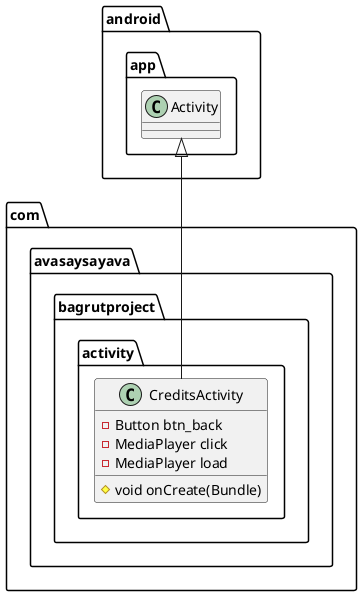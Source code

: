 @startuml
class com.avasaysayava.bagrutproject.activity.CreditsActivity {
- Button btn_back
- MediaPlayer click
- MediaPlayer load
# void onCreate(Bundle)
}




android.app.Activity <|-- com.avasaysayava.bagrutproject.activity.CreditsActivity
@enduml
